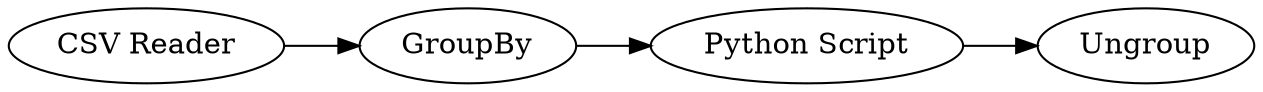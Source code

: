 digraph {
	3 -> 4
	1 -> 3
	4 -> 5
	1 [label="CSV Reader"]
	4 [label="Python Script"]
	3 [label=GroupBy]
	5 [label=Ungroup]
	rankdir=LR
}
